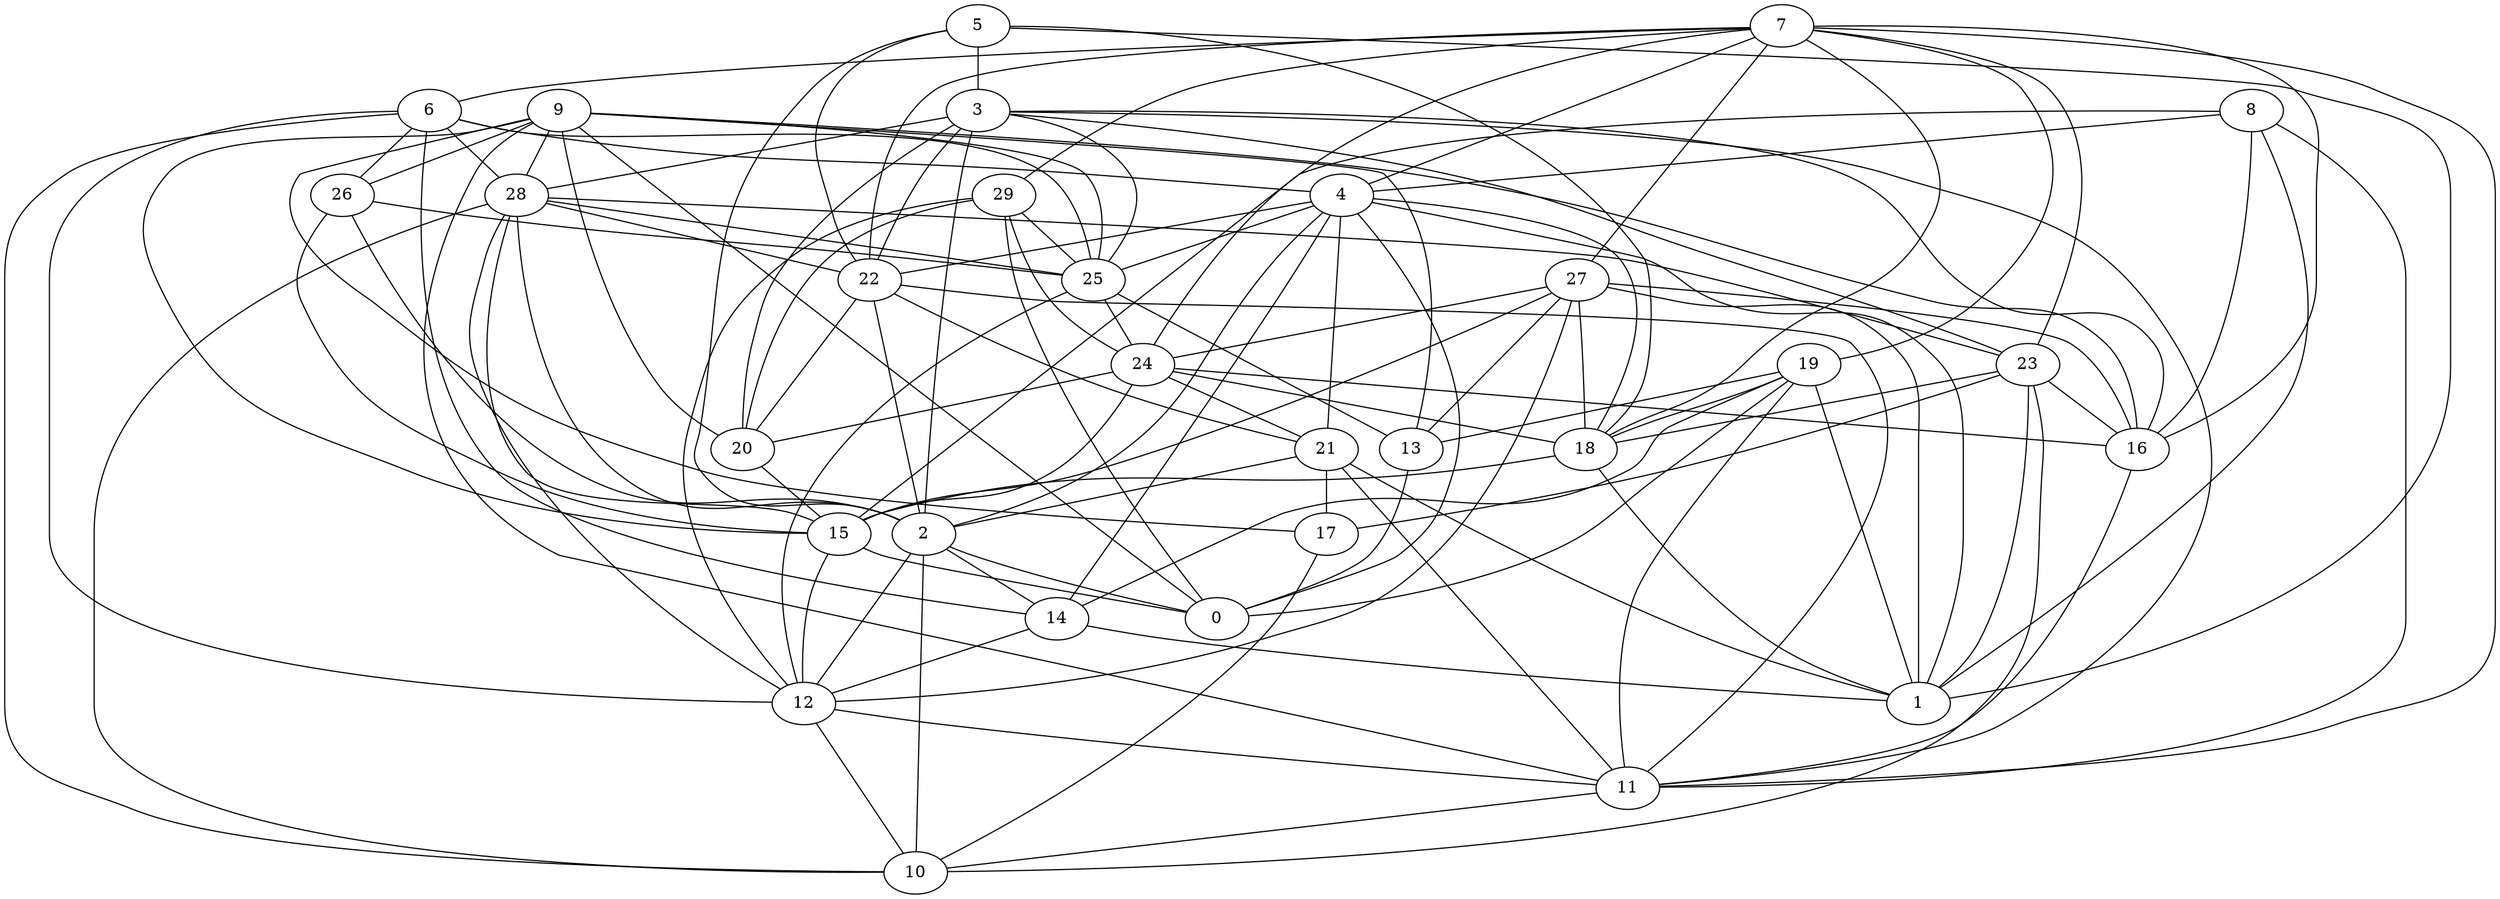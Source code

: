 digraph GG_graph {

subgraph G_graph {
edge [color = black]
"18" -> "15" [dir = none]
"12" -> "10" [dir = none]
"12" -> "11" [dir = none]
"29" -> "20" [dir = none]
"29" -> "25" [dir = none]
"15" -> "0" [dir = none]
"9" -> "17" [dir = none]
"9" -> "16" [dir = none]
"22" -> "21" [dir = none]
"4" -> "0" [dir = none]
"4" -> "25" [dir = none]
"27" -> "24" [dir = none]
"27" -> "13" [dir = none]
"27" -> "1" [dir = none]
"27" -> "12" [dir = none]
"27" -> "16" [dir = none]
"28" -> "22" [dir = none]
"28" -> "2" [dir = none]
"28" -> "25" [dir = none]
"7" -> "4" [dir = none]
"19" -> "1" [dir = none]
"3" -> "16" [dir = none]
"3" -> "28" [dir = none]
"6" -> "12" [dir = none]
"14" -> "12" [dir = none]
"26" -> "25" [dir = none]
"5" -> "3" [dir = none]
"23" -> "17" [dir = none]
"8" -> "1" [dir = none]
"21" -> "2" [dir = none]
"6" -> "26" [dir = none]
"6" -> "10" [dir = none]
"25" -> "13" [dir = none]
"28" -> "10" [dir = none]
"9" -> "25" [dir = none]
"27" -> "18" [dir = none]
"23" -> "10" [dir = none]
"6" -> "25" [dir = none]
"6" -> "4" [dir = none]
"29" -> "0" [dir = none]
"24" -> "21" [dir = none]
"7" -> "22" [dir = none]
"9" -> "26" [dir = none]
"9" -> "11" [dir = none]
"7" -> "16" [dir = none]
"7" -> "27" [dir = none]
"26" -> "2" [dir = none]
"19" -> "14" [dir = none]
"21" -> "17" [dir = none]
"8" -> "15" [dir = none]
"24" -> "15" [dir = none]
"28" -> "23" [dir = none]
"7" -> "11" [dir = none]
"4" -> "1" [dir = none]
"22" -> "11" [dir = none]
"8" -> "4" [dir = none]
"3" -> "11" [dir = none]
"29" -> "12" [dir = none]
"9" -> "0" [dir = none]
"18" -> "1" [dir = none]
"23" -> "18" [dir = none]
"4" -> "18" [dir = none]
"22" -> "20" [dir = none]
"26" -> "15" [dir = none]
"6" -> "14" [dir = none]
"3" -> "23" [dir = none]
"6" -> "28" [dir = none]
"8" -> "16" [dir = none]
"23" -> "1" [dir = none]
"3" -> "25" [dir = none]
"15" -> "12" [dir = none]
"23" -> "16" [dir = none]
"21" -> "11" [dir = none]
"20" -> "15" [dir = none]
"13" -> "0" [dir = none]
"24" -> "18" [dir = none]
"4" -> "2" [dir = none]
"5" -> "22" [dir = none]
"7" -> "18" [dir = none]
"27" -> "15" [dir = none]
"22" -> "2" [dir = none]
"28" -> "12" [dir = none]
"3" -> "22" [dir = none]
"25" -> "24" [dir = none]
"7" -> "19" [dir = none]
"9" -> "28" [dir = none]
"5" -> "1" [dir = none]
"7" -> "23" [dir = none]
"28" -> "15" [dir = none]
"7" -> "24" [dir = none]
"9" -> "15" [dir = none]
"29" -> "24" [dir = none]
"2" -> "0" [dir = none]
"7" -> "6" [dir = none]
"24" -> "16" [dir = none]
"25" -> "12" [dir = none]
"11" -> "10" [dir = none]
"7" -> "29" [dir = none]
"2" -> "10" [dir = none]
"9" -> "20" [dir = none]
"19" -> "0" [dir = none]
"4" -> "14" [dir = none]
"19" -> "13" [dir = none]
"9" -> "13" [dir = none]
"2" -> "14" [dir = none]
"21" -> "1" [dir = none]
"3" -> "2" [dir = none]
"2" -> "12" [dir = none]
"19" -> "18" [dir = none]
"5" -> "2" [dir = none]
"16" -> "11" [dir = none]
"24" -> "20" [dir = none]
"4" -> "22" [dir = none]
"17" -> "10" [dir = none]
"8" -> "11" [dir = none]
"14" -> "1" [dir = none]
"19" -> "11" [dir = none]
"3" -> "20" [dir = none]
"5" -> "18" [dir = none]
"4" -> "21" [dir = none]
}

}
